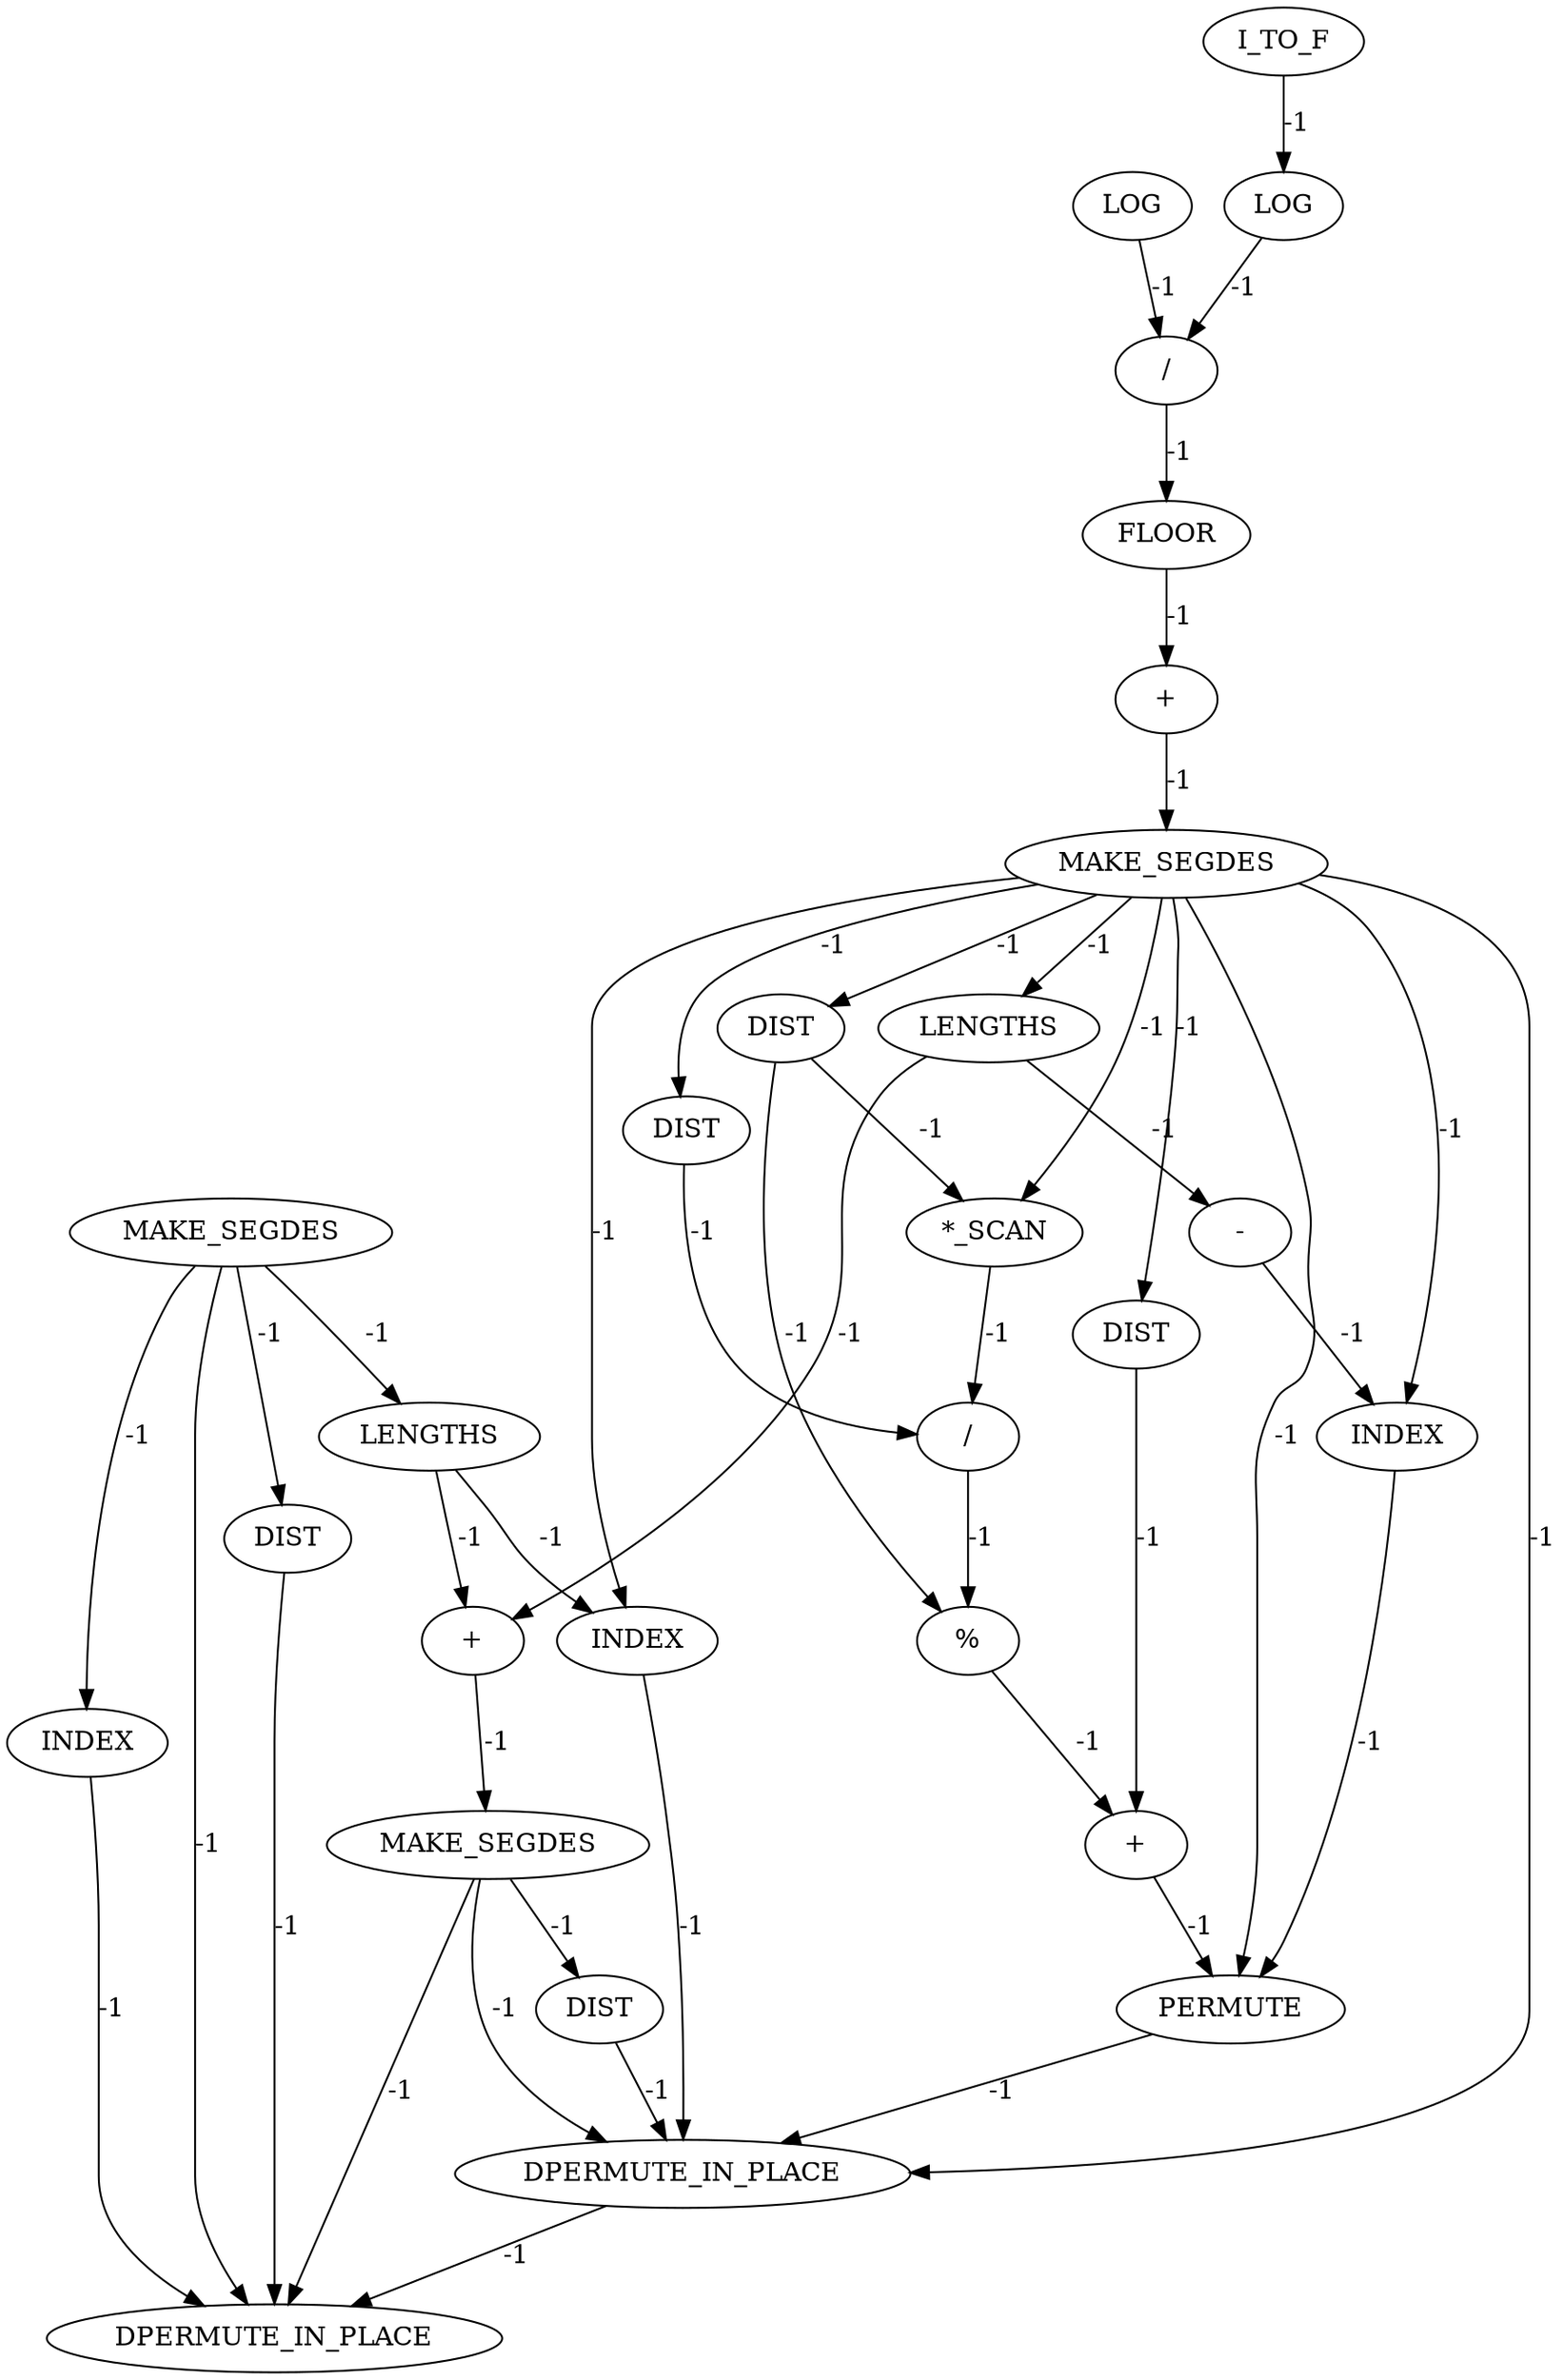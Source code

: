 digraph {
	maximal_independent_set_large_grid_INST_5493 [label=DIST cost=0]
	maximal_independent_set_large_grid_INST_5421 [label=LENGTHS cost=0]
	maximal_independent_set_large_grid_INST_5381 [label="*_SCAN" cost=0]
	maximal_independent_set_large_grid_INST_6018 [label=DPERMUTE_IN_PLACE cost=0]
	maximal_independent_set_large_grid_INST_6017 [label=DPERMUTE_IN_PLACE cost=0]
	maximal_independent_set_large_grid_INST_5412 [label="%" cost=0]
	maximal_independent_set_large_grid_INST_5415 [label="+" cost=0]
	maximal_independent_set_large_grid_INST_5448 [label=DIST cost=0]
	maximal_independent_set_large_grid_INST_5365 [label=LOG cost=0]
	maximal_independent_set_large_grid_INST_5379 [label=DIST cost=0]
	maximal_independent_set_large_grid_INST_5393 [label=DIST cost=0]
	maximal_independent_set_large_grid_INST_5386 [label=DIST cost=0]
	maximal_independent_set_large_grid_INST_5431 [label=INDEX cost=0]
	maximal_independent_set_large_grid_INST_5368 [label="/" cost=0]
	maximal_independent_set_large_grid_INST_5360 [label=I_TO_F cost=0]
	maximal_independent_set_large_grid_INST_5471 [label=INDEX cost=0]
	maximal_independent_set_large_grid_INST_5401 [label="/" cost=0]
	maximal_independent_set_large_grid_INST_5442 [label=MAKE_SEGDES cost=0]
	maximal_independent_set_large_grid_INST_5423 [label="-" cost=0]
	maximal_independent_set_large_grid_INST_5463 [label=LENGTHS cost=0]
	maximal_independent_set_large_grid_INST_5439 [label=PERMUTE cost=0]
	maximal_independent_set_large_grid_INST_5363 [label=LOG cost=0]
	maximal_independent_set_large_grid_INST_5487 [label=MAKE_SEGDES cost=0]
	maximal_independent_set_large_grid_INST_5373 [label=MAKE_SEGDES cost=0]
	maximal_independent_set_large_grid_INST_5370 [label="+" cost=0]
	maximal_independent_set_large_grid_INST_5482 [label="+" cost=0]
	maximal_independent_set_large_grid_INST_5459 [label=INDEX cost=0]
	maximal_independent_set_large_grid_INST_5369 [label=FLOOR cost=0]
	maximal_independent_set_large_grid_INST_5493 -> maximal_independent_set_large_grid_INST_6017 [label=-1 cost=-1]
	maximal_independent_set_large_grid_INST_5421 -> maximal_independent_set_large_grid_INST_5423 [label=-1 cost=-1]
	maximal_independent_set_large_grid_INST_5421 -> maximal_independent_set_large_grid_INST_5482 [label=-1 cost=-1]
	maximal_independent_set_large_grid_INST_5381 -> maximal_independent_set_large_grid_INST_5401 [label=-1 cost=-1]
	maximal_independent_set_large_grid_INST_6017 -> maximal_independent_set_large_grid_INST_6018 [label=-1 cost=-1]
	maximal_independent_set_large_grid_INST_5412 -> maximal_independent_set_large_grid_INST_5415 [label=-1 cost=-1]
	maximal_independent_set_large_grid_INST_5415 -> maximal_independent_set_large_grid_INST_5439 [label=-1 cost=-1]
	maximal_independent_set_large_grid_INST_5448 -> maximal_independent_set_large_grid_INST_6018 [label=-1 cost=-1]
	maximal_independent_set_large_grid_INST_5365 -> maximal_independent_set_large_grid_INST_5368 [label=-1 cost=-1]
	maximal_independent_set_large_grid_INST_5379 -> maximal_independent_set_large_grid_INST_5381 [label=-1 cost=-1]
	maximal_independent_set_large_grid_INST_5379 -> maximal_independent_set_large_grid_INST_5412 [label=-1 cost=-1]
	maximal_independent_set_large_grid_INST_5393 -> maximal_independent_set_large_grid_INST_5415 [label=-1 cost=-1]
	maximal_independent_set_large_grid_INST_5386 -> maximal_independent_set_large_grid_INST_5401 [label=-1 cost=-1]
	maximal_independent_set_large_grid_INST_5431 -> maximal_independent_set_large_grid_INST_5439 [label=-1 cost=-1]
	maximal_independent_set_large_grid_INST_5368 -> maximal_independent_set_large_grid_INST_5369 [label=-1 cost=-1]
	maximal_independent_set_large_grid_INST_5360 -> maximal_independent_set_large_grid_INST_5363 [label=-1 cost=-1]
	maximal_independent_set_large_grid_INST_5471 -> maximal_independent_set_large_grid_INST_6017 [label=-1 cost=-1]
	maximal_independent_set_large_grid_INST_5401 -> maximal_independent_set_large_grid_INST_5412 [label=-1 cost=-1]
	maximal_independent_set_large_grid_INST_5442 -> maximal_independent_set_large_grid_INST_5448 [label=-1 cost=-1]
	maximal_independent_set_large_grid_INST_5442 -> maximal_independent_set_large_grid_INST_5459 [label=-1 cost=-1]
	maximal_independent_set_large_grid_INST_5442 -> maximal_independent_set_large_grid_INST_5463 [label=-1 cost=-1]
	maximal_independent_set_large_grid_INST_5442 -> maximal_independent_set_large_grid_INST_6018 [label=-1 cost=-1]
	maximal_independent_set_large_grid_INST_5423 -> maximal_independent_set_large_grid_INST_5431 [label=-1 cost=-1]
	maximal_independent_set_large_grid_INST_5463 -> maximal_independent_set_large_grid_INST_5471 [label=-1 cost=-1]
	maximal_independent_set_large_grid_INST_5463 -> maximal_independent_set_large_grid_INST_5482 [label=-1 cost=-1]
	maximal_independent_set_large_grid_INST_5439 -> maximal_independent_set_large_grid_INST_6017 [label=-1 cost=-1]
	maximal_independent_set_large_grid_INST_5363 -> maximal_independent_set_large_grid_INST_5368 [label=-1 cost=-1]
	maximal_independent_set_large_grid_INST_5487 -> maximal_independent_set_large_grid_INST_5493 [label=-1 cost=-1]
	maximal_independent_set_large_grid_INST_5487 -> maximal_independent_set_large_grid_INST_6017 [label=-1 cost=-1]
	maximal_independent_set_large_grid_INST_5487 -> maximal_independent_set_large_grid_INST_6018 [label=-1 cost=-1]
	maximal_independent_set_large_grid_INST_5373 -> maximal_independent_set_large_grid_INST_5379 [label=-1 cost=-1]
	maximal_independent_set_large_grid_INST_5373 -> maximal_independent_set_large_grid_INST_5381 [label=-1 cost=-1]
	maximal_independent_set_large_grid_INST_5373 -> maximal_independent_set_large_grid_INST_5386 [label=-1 cost=-1]
	maximal_independent_set_large_grid_INST_5373 -> maximal_independent_set_large_grid_INST_5393 [label=-1 cost=-1]
	maximal_independent_set_large_grid_INST_5373 -> maximal_independent_set_large_grid_INST_5421 [label=-1 cost=-1]
	maximal_independent_set_large_grid_INST_5373 -> maximal_independent_set_large_grid_INST_5431 [label=-1 cost=-1]
	maximal_independent_set_large_grid_INST_5373 -> maximal_independent_set_large_grid_INST_5439 [label=-1 cost=-1]
	maximal_independent_set_large_grid_INST_5373 -> maximal_independent_set_large_grid_INST_5471 [label=-1 cost=-1]
	maximal_independent_set_large_grid_INST_5373 -> maximal_independent_set_large_grid_INST_6017 [label=-1 cost=-1]
	maximal_independent_set_large_grid_INST_5370 -> maximal_independent_set_large_grid_INST_5373 [label=-1 cost=-1]
	maximal_independent_set_large_grid_INST_5482 -> maximal_independent_set_large_grid_INST_5487 [label=-1 cost=-1]
	maximal_independent_set_large_grid_INST_5459 -> maximal_independent_set_large_grid_INST_6018 [label=-1 cost=-1]
	maximal_independent_set_large_grid_INST_5369 -> maximal_independent_set_large_grid_INST_5370 [label=-1 cost=-1]
}
